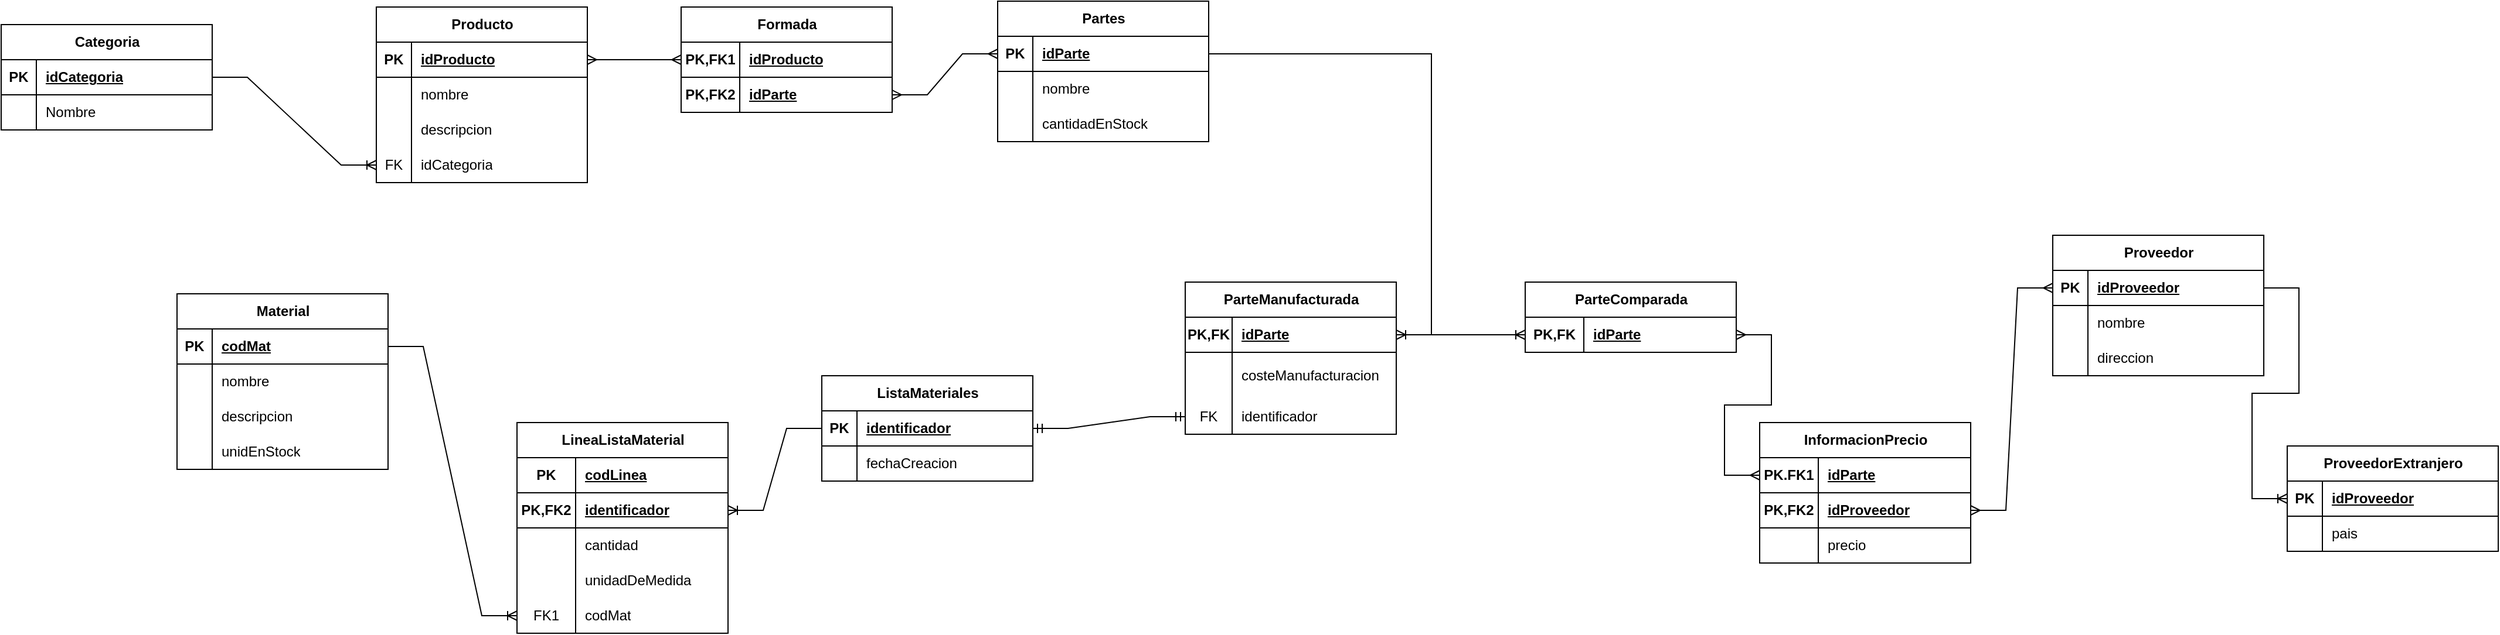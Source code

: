 <mxfile version="22.1.21" type="device">
  <diagram id="R2lEEEUBdFMjLlhIrx00" name="Page-1">
    <mxGraphModel dx="1434" dy="844" grid="1" gridSize="10" guides="1" tooltips="1" connect="1" arrows="1" fold="1" page="1" pageScale="1" pageWidth="850" pageHeight="1100" math="0" shadow="0" extFonts="Permanent Marker^https://fonts.googleapis.com/css?family=Permanent+Marker">
      <root>
        <mxCell id="0" />
        <mxCell id="1" parent="0" />
        <mxCell id="kxTUlNXV4-8Pl4U_znar-4" value="Categoria" style="shape=table;startSize=30;container=1;collapsible=1;childLayout=tableLayout;fixedRows=1;rowLines=0;fontStyle=1;align=center;resizeLast=1;html=1;" vertex="1" parent="1">
          <mxGeometry x="40" y="130" width="180" height="90" as="geometry" />
        </mxCell>
        <mxCell id="kxTUlNXV4-8Pl4U_znar-5" value="" style="shape=tableRow;horizontal=0;startSize=0;swimlaneHead=0;swimlaneBody=0;fillColor=none;collapsible=0;dropTarget=0;points=[[0,0.5],[1,0.5]];portConstraint=eastwest;top=0;left=0;right=0;bottom=1;" vertex="1" parent="kxTUlNXV4-8Pl4U_znar-4">
          <mxGeometry y="30" width="180" height="30" as="geometry" />
        </mxCell>
        <mxCell id="kxTUlNXV4-8Pl4U_znar-6" value="PK" style="shape=partialRectangle;connectable=0;fillColor=none;top=0;left=0;bottom=0;right=0;fontStyle=1;overflow=hidden;whiteSpace=wrap;html=1;" vertex="1" parent="kxTUlNXV4-8Pl4U_znar-5">
          <mxGeometry width="30" height="30" as="geometry">
            <mxRectangle width="30" height="30" as="alternateBounds" />
          </mxGeometry>
        </mxCell>
        <mxCell id="kxTUlNXV4-8Pl4U_znar-7" value="idCategoria" style="shape=partialRectangle;connectable=0;fillColor=none;top=0;left=0;bottom=0;right=0;align=left;spacingLeft=6;fontStyle=5;overflow=hidden;whiteSpace=wrap;html=1;" vertex="1" parent="kxTUlNXV4-8Pl4U_znar-5">
          <mxGeometry x="30" width="150" height="30" as="geometry">
            <mxRectangle width="150" height="30" as="alternateBounds" />
          </mxGeometry>
        </mxCell>
        <mxCell id="kxTUlNXV4-8Pl4U_znar-8" value="" style="shape=tableRow;horizontal=0;startSize=0;swimlaneHead=0;swimlaneBody=0;fillColor=none;collapsible=0;dropTarget=0;points=[[0,0.5],[1,0.5]];portConstraint=eastwest;top=0;left=0;right=0;bottom=0;" vertex="1" parent="kxTUlNXV4-8Pl4U_znar-4">
          <mxGeometry y="60" width="180" height="30" as="geometry" />
        </mxCell>
        <mxCell id="kxTUlNXV4-8Pl4U_znar-9" value="" style="shape=partialRectangle;connectable=0;fillColor=none;top=0;left=0;bottom=0;right=0;editable=1;overflow=hidden;whiteSpace=wrap;html=1;" vertex="1" parent="kxTUlNXV4-8Pl4U_znar-8">
          <mxGeometry width="30" height="30" as="geometry">
            <mxRectangle width="30" height="30" as="alternateBounds" />
          </mxGeometry>
        </mxCell>
        <mxCell id="kxTUlNXV4-8Pl4U_znar-10" value="Nombre" style="shape=partialRectangle;connectable=0;fillColor=none;top=0;left=0;bottom=0;right=0;align=left;spacingLeft=6;overflow=hidden;whiteSpace=wrap;html=1;" vertex="1" parent="kxTUlNXV4-8Pl4U_znar-8">
          <mxGeometry x="30" width="150" height="30" as="geometry">
            <mxRectangle width="150" height="30" as="alternateBounds" />
          </mxGeometry>
        </mxCell>
        <mxCell id="kxTUlNXV4-8Pl4U_znar-17" value="Producto" style="shape=table;startSize=30;container=1;collapsible=1;childLayout=tableLayout;fixedRows=1;rowLines=0;fontStyle=1;align=center;resizeLast=1;html=1;" vertex="1" parent="1">
          <mxGeometry x="360" y="115" width="180" height="150" as="geometry" />
        </mxCell>
        <mxCell id="kxTUlNXV4-8Pl4U_znar-18" value="" style="shape=tableRow;horizontal=0;startSize=0;swimlaneHead=0;swimlaneBody=0;fillColor=none;collapsible=0;dropTarget=0;points=[[0,0.5],[1,0.5]];portConstraint=eastwest;top=0;left=0;right=0;bottom=1;" vertex="1" parent="kxTUlNXV4-8Pl4U_znar-17">
          <mxGeometry y="30" width="180" height="30" as="geometry" />
        </mxCell>
        <mxCell id="kxTUlNXV4-8Pl4U_znar-19" value="PK" style="shape=partialRectangle;connectable=0;fillColor=none;top=0;left=0;bottom=0;right=0;fontStyle=1;overflow=hidden;whiteSpace=wrap;html=1;" vertex="1" parent="kxTUlNXV4-8Pl4U_znar-18">
          <mxGeometry width="30" height="30" as="geometry">
            <mxRectangle width="30" height="30" as="alternateBounds" />
          </mxGeometry>
        </mxCell>
        <mxCell id="kxTUlNXV4-8Pl4U_znar-20" value="idProducto" style="shape=partialRectangle;connectable=0;fillColor=none;top=0;left=0;bottom=0;right=0;align=left;spacingLeft=6;fontStyle=5;overflow=hidden;whiteSpace=wrap;html=1;" vertex="1" parent="kxTUlNXV4-8Pl4U_znar-18">
          <mxGeometry x="30" width="150" height="30" as="geometry">
            <mxRectangle width="150" height="30" as="alternateBounds" />
          </mxGeometry>
        </mxCell>
        <mxCell id="kxTUlNXV4-8Pl4U_znar-21" value="" style="shape=tableRow;horizontal=0;startSize=0;swimlaneHead=0;swimlaneBody=0;fillColor=none;collapsible=0;dropTarget=0;points=[[0,0.5],[1,0.5]];portConstraint=eastwest;top=0;left=0;right=0;bottom=0;" vertex="1" parent="kxTUlNXV4-8Pl4U_znar-17">
          <mxGeometry y="60" width="180" height="30" as="geometry" />
        </mxCell>
        <mxCell id="kxTUlNXV4-8Pl4U_znar-22" value="" style="shape=partialRectangle;connectable=0;fillColor=none;top=0;left=0;bottom=0;right=0;editable=1;overflow=hidden;whiteSpace=wrap;html=1;" vertex="1" parent="kxTUlNXV4-8Pl4U_znar-21">
          <mxGeometry width="30" height="30" as="geometry">
            <mxRectangle width="30" height="30" as="alternateBounds" />
          </mxGeometry>
        </mxCell>
        <mxCell id="kxTUlNXV4-8Pl4U_znar-23" value="nombre" style="shape=partialRectangle;connectable=0;fillColor=none;top=0;left=0;bottom=0;right=0;align=left;spacingLeft=6;overflow=hidden;whiteSpace=wrap;html=1;" vertex="1" parent="kxTUlNXV4-8Pl4U_znar-21">
          <mxGeometry x="30" width="150" height="30" as="geometry">
            <mxRectangle width="150" height="30" as="alternateBounds" />
          </mxGeometry>
        </mxCell>
        <mxCell id="kxTUlNXV4-8Pl4U_znar-24" value="" style="shape=tableRow;horizontal=0;startSize=0;swimlaneHead=0;swimlaneBody=0;fillColor=none;collapsible=0;dropTarget=0;points=[[0,0.5],[1,0.5]];portConstraint=eastwest;top=0;left=0;right=0;bottom=0;" vertex="1" parent="kxTUlNXV4-8Pl4U_znar-17">
          <mxGeometry y="90" width="180" height="30" as="geometry" />
        </mxCell>
        <mxCell id="kxTUlNXV4-8Pl4U_znar-25" value="" style="shape=partialRectangle;connectable=0;fillColor=none;top=0;left=0;bottom=0;right=0;editable=1;overflow=hidden;whiteSpace=wrap;html=1;" vertex="1" parent="kxTUlNXV4-8Pl4U_znar-24">
          <mxGeometry width="30" height="30" as="geometry">
            <mxRectangle width="30" height="30" as="alternateBounds" />
          </mxGeometry>
        </mxCell>
        <mxCell id="kxTUlNXV4-8Pl4U_znar-26" value="descripcion" style="shape=partialRectangle;connectable=0;fillColor=none;top=0;left=0;bottom=0;right=0;align=left;spacingLeft=6;overflow=hidden;whiteSpace=wrap;html=1;" vertex="1" parent="kxTUlNXV4-8Pl4U_znar-24">
          <mxGeometry x="30" width="150" height="30" as="geometry">
            <mxRectangle width="150" height="30" as="alternateBounds" />
          </mxGeometry>
        </mxCell>
        <mxCell id="kxTUlNXV4-8Pl4U_znar-31" value="" style="shape=tableRow;horizontal=0;startSize=0;swimlaneHead=0;swimlaneBody=0;fillColor=none;collapsible=0;dropTarget=0;points=[[0,0.5],[1,0.5]];portConstraint=eastwest;top=0;left=0;right=0;bottom=0;" vertex="1" parent="kxTUlNXV4-8Pl4U_znar-17">
          <mxGeometry y="120" width="180" height="30" as="geometry" />
        </mxCell>
        <mxCell id="kxTUlNXV4-8Pl4U_znar-32" value="FK" style="shape=partialRectangle;connectable=0;fillColor=none;top=0;left=0;bottom=0;right=0;fontStyle=0;overflow=hidden;whiteSpace=wrap;html=1;" vertex="1" parent="kxTUlNXV4-8Pl4U_znar-31">
          <mxGeometry width="30" height="30" as="geometry">
            <mxRectangle width="30" height="30" as="alternateBounds" />
          </mxGeometry>
        </mxCell>
        <mxCell id="kxTUlNXV4-8Pl4U_znar-33" value="idCategoria" style="shape=partialRectangle;connectable=0;fillColor=none;top=0;left=0;bottom=0;right=0;align=left;spacingLeft=6;fontStyle=0;overflow=hidden;whiteSpace=wrap;html=1;" vertex="1" parent="kxTUlNXV4-8Pl4U_znar-31">
          <mxGeometry x="30" width="150" height="30" as="geometry">
            <mxRectangle width="150" height="30" as="alternateBounds" />
          </mxGeometry>
        </mxCell>
        <mxCell id="kxTUlNXV4-8Pl4U_znar-34" value="" style="edgeStyle=entityRelationEdgeStyle;fontSize=12;html=1;endArrow=ERoneToMany;rounded=0;exitX=1;exitY=0.5;exitDx=0;exitDy=0;" edge="1" parent="1" source="kxTUlNXV4-8Pl4U_znar-5" target="kxTUlNXV4-8Pl4U_znar-31">
          <mxGeometry width="100" height="100" relative="1" as="geometry">
            <mxPoint x="370" y="480" as="sourcePoint" />
            <mxPoint x="470" y="380" as="targetPoint" />
          </mxGeometry>
        </mxCell>
        <mxCell id="kxTUlNXV4-8Pl4U_znar-35" value="Formada" style="shape=table;startSize=30;container=1;collapsible=1;childLayout=tableLayout;fixedRows=1;rowLines=0;fontStyle=1;align=center;resizeLast=1;html=1;" vertex="1" parent="1">
          <mxGeometry x="620" y="115" width="180" height="90" as="geometry" />
        </mxCell>
        <mxCell id="kxTUlNXV4-8Pl4U_znar-36" value="" style="shape=tableRow;horizontal=0;startSize=0;swimlaneHead=0;swimlaneBody=0;fillColor=none;collapsible=0;dropTarget=0;points=[[0,0.5],[1,0.5]];portConstraint=eastwest;top=0;left=0;right=0;bottom=1;" vertex="1" parent="kxTUlNXV4-8Pl4U_znar-35">
          <mxGeometry y="30" width="180" height="30" as="geometry" />
        </mxCell>
        <mxCell id="kxTUlNXV4-8Pl4U_znar-37" value="PK,FK1" style="shape=partialRectangle;connectable=0;fillColor=none;top=0;left=0;bottom=0;right=0;fontStyle=1;overflow=hidden;whiteSpace=wrap;html=1;" vertex="1" parent="kxTUlNXV4-8Pl4U_znar-36">
          <mxGeometry width="50" height="30" as="geometry">
            <mxRectangle width="50" height="30" as="alternateBounds" />
          </mxGeometry>
        </mxCell>
        <mxCell id="kxTUlNXV4-8Pl4U_znar-38" value="idProducto" style="shape=partialRectangle;connectable=0;fillColor=none;top=0;left=0;bottom=0;right=0;align=left;spacingLeft=6;fontStyle=5;overflow=hidden;whiteSpace=wrap;html=1;" vertex="1" parent="kxTUlNXV4-8Pl4U_znar-36">
          <mxGeometry x="50" width="130" height="30" as="geometry">
            <mxRectangle width="130" height="30" as="alternateBounds" />
          </mxGeometry>
        </mxCell>
        <mxCell id="kxTUlNXV4-8Pl4U_znar-48" value="" style="shape=tableRow;horizontal=0;startSize=0;swimlaneHead=0;swimlaneBody=0;fillColor=none;collapsible=0;dropTarget=0;points=[[0,0.5],[1,0.5]];portConstraint=eastwest;top=0;left=0;right=0;bottom=1;" vertex="1" parent="kxTUlNXV4-8Pl4U_znar-35">
          <mxGeometry y="60" width="180" height="30" as="geometry" />
        </mxCell>
        <mxCell id="kxTUlNXV4-8Pl4U_znar-49" value="PK,FK2" style="shape=partialRectangle;connectable=0;fillColor=none;top=0;left=0;bottom=0;right=0;fontStyle=1;overflow=hidden;whiteSpace=wrap;html=1;" vertex="1" parent="kxTUlNXV4-8Pl4U_znar-48">
          <mxGeometry width="50" height="30" as="geometry">
            <mxRectangle width="50" height="30" as="alternateBounds" />
          </mxGeometry>
        </mxCell>
        <mxCell id="kxTUlNXV4-8Pl4U_znar-50" value="idParte" style="shape=partialRectangle;connectable=0;fillColor=none;top=0;left=0;bottom=0;right=0;align=left;spacingLeft=6;fontStyle=5;overflow=hidden;whiteSpace=wrap;html=1;" vertex="1" parent="kxTUlNXV4-8Pl4U_znar-48">
          <mxGeometry x="50" width="130" height="30" as="geometry">
            <mxRectangle width="130" height="30" as="alternateBounds" />
          </mxGeometry>
        </mxCell>
        <mxCell id="kxTUlNXV4-8Pl4U_znar-51" value="Partes" style="shape=table;startSize=30;container=1;collapsible=1;childLayout=tableLayout;fixedRows=1;rowLines=0;fontStyle=1;align=center;resizeLast=1;html=1;" vertex="1" parent="1">
          <mxGeometry x="890" y="110" width="180" height="120" as="geometry" />
        </mxCell>
        <mxCell id="kxTUlNXV4-8Pl4U_znar-52" value="" style="shape=tableRow;horizontal=0;startSize=0;swimlaneHead=0;swimlaneBody=0;fillColor=none;collapsible=0;dropTarget=0;points=[[0,0.5],[1,0.5]];portConstraint=eastwest;top=0;left=0;right=0;bottom=1;" vertex="1" parent="kxTUlNXV4-8Pl4U_znar-51">
          <mxGeometry y="30" width="180" height="30" as="geometry" />
        </mxCell>
        <mxCell id="kxTUlNXV4-8Pl4U_znar-53" value="PK" style="shape=partialRectangle;connectable=0;fillColor=none;top=0;left=0;bottom=0;right=0;fontStyle=1;overflow=hidden;whiteSpace=wrap;html=1;" vertex="1" parent="kxTUlNXV4-8Pl4U_znar-52">
          <mxGeometry width="30" height="30" as="geometry">
            <mxRectangle width="30" height="30" as="alternateBounds" />
          </mxGeometry>
        </mxCell>
        <mxCell id="kxTUlNXV4-8Pl4U_znar-54" value="idParte" style="shape=partialRectangle;connectable=0;fillColor=none;top=0;left=0;bottom=0;right=0;align=left;spacingLeft=6;fontStyle=5;overflow=hidden;whiteSpace=wrap;html=1;" vertex="1" parent="kxTUlNXV4-8Pl4U_znar-52">
          <mxGeometry x="30" width="150" height="30" as="geometry">
            <mxRectangle width="150" height="30" as="alternateBounds" />
          </mxGeometry>
        </mxCell>
        <mxCell id="kxTUlNXV4-8Pl4U_znar-55" value="" style="shape=tableRow;horizontal=0;startSize=0;swimlaneHead=0;swimlaneBody=0;fillColor=none;collapsible=0;dropTarget=0;points=[[0,0.5],[1,0.5]];portConstraint=eastwest;top=0;left=0;right=0;bottom=0;" vertex="1" parent="kxTUlNXV4-8Pl4U_znar-51">
          <mxGeometry y="60" width="180" height="30" as="geometry" />
        </mxCell>
        <mxCell id="kxTUlNXV4-8Pl4U_znar-56" value="" style="shape=partialRectangle;connectable=0;fillColor=none;top=0;left=0;bottom=0;right=0;editable=1;overflow=hidden;whiteSpace=wrap;html=1;" vertex="1" parent="kxTUlNXV4-8Pl4U_znar-55">
          <mxGeometry width="30" height="30" as="geometry">
            <mxRectangle width="30" height="30" as="alternateBounds" />
          </mxGeometry>
        </mxCell>
        <mxCell id="kxTUlNXV4-8Pl4U_znar-57" value="nombre" style="shape=partialRectangle;connectable=0;fillColor=none;top=0;left=0;bottom=0;right=0;align=left;spacingLeft=6;overflow=hidden;whiteSpace=wrap;html=1;" vertex="1" parent="kxTUlNXV4-8Pl4U_znar-55">
          <mxGeometry x="30" width="150" height="30" as="geometry">
            <mxRectangle width="150" height="30" as="alternateBounds" />
          </mxGeometry>
        </mxCell>
        <mxCell id="kxTUlNXV4-8Pl4U_znar-58" value="" style="shape=tableRow;horizontal=0;startSize=0;swimlaneHead=0;swimlaneBody=0;fillColor=none;collapsible=0;dropTarget=0;points=[[0,0.5],[1,0.5]];portConstraint=eastwest;top=0;left=0;right=0;bottom=0;" vertex="1" parent="kxTUlNXV4-8Pl4U_znar-51">
          <mxGeometry y="90" width="180" height="30" as="geometry" />
        </mxCell>
        <mxCell id="kxTUlNXV4-8Pl4U_znar-59" value="" style="shape=partialRectangle;connectable=0;fillColor=none;top=0;left=0;bottom=0;right=0;editable=1;overflow=hidden;whiteSpace=wrap;html=1;" vertex="1" parent="kxTUlNXV4-8Pl4U_znar-58">
          <mxGeometry width="30" height="30" as="geometry">
            <mxRectangle width="30" height="30" as="alternateBounds" />
          </mxGeometry>
        </mxCell>
        <mxCell id="kxTUlNXV4-8Pl4U_znar-60" value="cantidadEnStock" style="shape=partialRectangle;connectable=0;fillColor=none;top=0;left=0;bottom=0;right=0;align=left;spacingLeft=6;overflow=hidden;whiteSpace=wrap;html=1;" vertex="1" parent="kxTUlNXV4-8Pl4U_znar-58">
          <mxGeometry x="30" width="150" height="30" as="geometry">
            <mxRectangle width="150" height="30" as="alternateBounds" />
          </mxGeometry>
        </mxCell>
        <mxCell id="kxTUlNXV4-8Pl4U_znar-64" value="" style="edgeStyle=entityRelationEdgeStyle;fontSize=12;html=1;endArrow=ERmany;startArrow=ERmany;rounded=0;" edge="1" parent="1" source="kxTUlNXV4-8Pl4U_znar-18" target="kxTUlNXV4-8Pl4U_znar-36">
          <mxGeometry width="100" height="100" relative="1" as="geometry">
            <mxPoint x="370" y="480" as="sourcePoint" />
            <mxPoint x="470" y="380" as="targetPoint" />
          </mxGeometry>
        </mxCell>
        <mxCell id="kxTUlNXV4-8Pl4U_znar-65" value="" style="edgeStyle=entityRelationEdgeStyle;fontSize=12;html=1;endArrow=ERmany;startArrow=ERmany;rounded=0;" edge="1" parent="1" source="kxTUlNXV4-8Pl4U_znar-48" target="kxTUlNXV4-8Pl4U_znar-52">
          <mxGeometry width="100" height="100" relative="1" as="geometry">
            <mxPoint x="370" y="480" as="sourcePoint" />
            <mxPoint x="470" y="380" as="targetPoint" />
          </mxGeometry>
        </mxCell>
        <mxCell id="kxTUlNXV4-8Pl4U_znar-66" value="ParteManufacturada" style="shape=table;startSize=30;container=1;collapsible=1;childLayout=tableLayout;fixedRows=1;rowLines=0;fontStyle=1;align=center;resizeLast=1;html=1;" vertex="1" parent="1">
          <mxGeometry x="1050" y="350" width="180" height="130" as="geometry" />
        </mxCell>
        <mxCell id="kxTUlNXV4-8Pl4U_znar-67" value="" style="shape=tableRow;horizontal=0;startSize=0;swimlaneHead=0;swimlaneBody=0;fillColor=none;collapsible=0;dropTarget=0;points=[[0,0.5],[1,0.5]];portConstraint=eastwest;top=0;left=0;right=0;bottom=1;" vertex="1" parent="kxTUlNXV4-8Pl4U_znar-66">
          <mxGeometry y="30" width="180" height="30" as="geometry" />
        </mxCell>
        <mxCell id="kxTUlNXV4-8Pl4U_znar-68" value="PK,FK" style="shape=partialRectangle;connectable=0;fillColor=none;top=0;left=0;bottom=0;right=0;fontStyle=1;overflow=hidden;whiteSpace=wrap;html=1;" vertex="1" parent="kxTUlNXV4-8Pl4U_znar-67">
          <mxGeometry width="40" height="30" as="geometry">
            <mxRectangle width="40" height="30" as="alternateBounds" />
          </mxGeometry>
        </mxCell>
        <mxCell id="kxTUlNXV4-8Pl4U_znar-69" value="idParte" style="shape=partialRectangle;connectable=0;fillColor=none;top=0;left=0;bottom=0;right=0;align=left;spacingLeft=6;fontStyle=5;overflow=hidden;whiteSpace=wrap;html=1;" vertex="1" parent="kxTUlNXV4-8Pl4U_znar-67">
          <mxGeometry x="40" width="140" height="30" as="geometry">
            <mxRectangle width="140" height="30" as="alternateBounds" />
          </mxGeometry>
        </mxCell>
        <mxCell id="kxTUlNXV4-8Pl4U_znar-70" value="" style="shape=tableRow;horizontal=0;startSize=0;swimlaneHead=0;swimlaneBody=0;fillColor=none;collapsible=0;dropTarget=0;points=[[0,0.5],[1,0.5]];portConstraint=eastwest;top=0;left=0;right=0;bottom=0;" vertex="1" parent="kxTUlNXV4-8Pl4U_znar-66">
          <mxGeometry y="60" width="180" height="40" as="geometry" />
        </mxCell>
        <mxCell id="kxTUlNXV4-8Pl4U_znar-71" value="" style="shape=partialRectangle;connectable=0;fillColor=none;top=0;left=0;bottom=0;right=0;editable=1;overflow=hidden;whiteSpace=wrap;html=1;" vertex="1" parent="kxTUlNXV4-8Pl4U_znar-70">
          <mxGeometry width="40" height="40" as="geometry">
            <mxRectangle width="40" height="40" as="alternateBounds" />
          </mxGeometry>
        </mxCell>
        <mxCell id="kxTUlNXV4-8Pl4U_znar-72" value="costeManufacturacion" style="shape=partialRectangle;connectable=0;fillColor=none;top=0;left=0;bottom=0;right=0;align=left;spacingLeft=6;overflow=hidden;whiteSpace=wrap;html=1;" vertex="1" parent="kxTUlNXV4-8Pl4U_znar-70">
          <mxGeometry x="40" width="140" height="40" as="geometry">
            <mxRectangle width="140" height="40" as="alternateBounds" />
          </mxGeometry>
        </mxCell>
        <mxCell id="kxTUlNXV4-8Pl4U_znar-184" value="" style="shape=tableRow;horizontal=0;startSize=0;swimlaneHead=0;swimlaneBody=0;fillColor=none;collapsible=0;dropTarget=0;points=[[0,0.5],[1,0.5]];portConstraint=eastwest;top=0;left=0;right=0;bottom=0;" vertex="1" parent="kxTUlNXV4-8Pl4U_znar-66">
          <mxGeometry y="100" width="180" height="30" as="geometry" />
        </mxCell>
        <mxCell id="kxTUlNXV4-8Pl4U_znar-185" value="FK" style="shape=partialRectangle;connectable=0;fillColor=none;top=0;left=0;bottom=0;right=0;fontStyle=0;overflow=hidden;whiteSpace=wrap;html=1;" vertex="1" parent="kxTUlNXV4-8Pl4U_znar-184">
          <mxGeometry width="40" height="30" as="geometry">
            <mxRectangle width="40" height="30" as="alternateBounds" />
          </mxGeometry>
        </mxCell>
        <mxCell id="kxTUlNXV4-8Pl4U_znar-186" value="identificador" style="shape=partialRectangle;connectable=0;fillColor=none;top=0;left=0;bottom=0;right=0;align=left;spacingLeft=6;fontStyle=0;overflow=hidden;whiteSpace=wrap;html=1;" vertex="1" parent="kxTUlNXV4-8Pl4U_znar-184">
          <mxGeometry x="40" width="140" height="30" as="geometry">
            <mxRectangle width="140" height="30" as="alternateBounds" />
          </mxGeometry>
        </mxCell>
        <mxCell id="kxTUlNXV4-8Pl4U_znar-79" value="ParteComparada" style="shape=table;startSize=30;container=1;collapsible=1;childLayout=tableLayout;fixedRows=1;rowLines=0;fontStyle=1;align=center;resizeLast=1;html=1;" vertex="1" parent="1">
          <mxGeometry x="1340" y="350" width="180" height="60" as="geometry" />
        </mxCell>
        <mxCell id="kxTUlNXV4-8Pl4U_znar-80" value="" style="shape=tableRow;horizontal=0;startSize=0;swimlaneHead=0;swimlaneBody=0;fillColor=none;collapsible=0;dropTarget=0;points=[[0,0.5],[1,0.5]];portConstraint=eastwest;top=0;left=0;right=0;bottom=1;" vertex="1" parent="kxTUlNXV4-8Pl4U_znar-79">
          <mxGeometry y="30" width="180" height="30" as="geometry" />
        </mxCell>
        <mxCell id="kxTUlNXV4-8Pl4U_znar-81" value="PK,FK" style="shape=partialRectangle;connectable=0;fillColor=none;top=0;left=0;bottom=0;right=0;fontStyle=1;overflow=hidden;whiteSpace=wrap;html=1;" vertex="1" parent="kxTUlNXV4-8Pl4U_znar-80">
          <mxGeometry width="50" height="30" as="geometry">
            <mxRectangle width="50" height="30" as="alternateBounds" />
          </mxGeometry>
        </mxCell>
        <mxCell id="kxTUlNXV4-8Pl4U_znar-82" value="idParte" style="shape=partialRectangle;connectable=0;fillColor=none;top=0;left=0;bottom=0;right=0;align=left;spacingLeft=6;fontStyle=5;overflow=hidden;whiteSpace=wrap;html=1;" vertex="1" parent="kxTUlNXV4-8Pl4U_znar-80">
          <mxGeometry x="50" width="130" height="30" as="geometry">
            <mxRectangle width="130" height="30" as="alternateBounds" />
          </mxGeometry>
        </mxCell>
        <mxCell id="kxTUlNXV4-8Pl4U_znar-92" value="" style="edgeStyle=entityRelationEdgeStyle;fontSize=12;html=1;endArrow=ERoneToMany;rounded=0;" edge="1" parent="1" source="kxTUlNXV4-8Pl4U_znar-52" target="kxTUlNXV4-8Pl4U_znar-67">
          <mxGeometry width="100" height="100" relative="1" as="geometry">
            <mxPoint x="870" y="480" as="sourcePoint" />
            <mxPoint x="970" y="380" as="targetPoint" />
          </mxGeometry>
        </mxCell>
        <mxCell id="kxTUlNXV4-8Pl4U_znar-94" value="" style="edgeStyle=orthogonalEdgeStyle;fontSize=12;html=1;endArrow=ERoneToMany;rounded=0;" edge="1" parent="1" source="kxTUlNXV4-8Pl4U_znar-52" target="kxTUlNXV4-8Pl4U_znar-80">
          <mxGeometry width="100" height="100" relative="1" as="geometry">
            <mxPoint x="870" y="480" as="sourcePoint" />
            <mxPoint x="970" y="380" as="targetPoint" />
            <Array as="points">
              <mxPoint x="1260" y="155" />
              <mxPoint x="1260" y="395" />
            </Array>
          </mxGeometry>
        </mxCell>
        <mxCell id="kxTUlNXV4-8Pl4U_znar-95" value="InformacionPrecio" style="shape=table;startSize=30;container=1;collapsible=1;childLayout=tableLayout;fixedRows=1;rowLines=0;fontStyle=1;align=center;resizeLast=1;html=1;" vertex="1" parent="1">
          <mxGeometry x="1540" y="470" width="180" height="120" as="geometry" />
        </mxCell>
        <mxCell id="kxTUlNXV4-8Pl4U_znar-96" value="" style="shape=tableRow;horizontal=0;startSize=0;swimlaneHead=0;swimlaneBody=0;fillColor=none;collapsible=0;dropTarget=0;points=[[0,0.5],[1,0.5]];portConstraint=eastwest;top=0;left=0;right=0;bottom=1;" vertex="1" parent="kxTUlNXV4-8Pl4U_znar-95">
          <mxGeometry y="30" width="180" height="30" as="geometry" />
        </mxCell>
        <mxCell id="kxTUlNXV4-8Pl4U_znar-97" value="PK.FK1" style="shape=partialRectangle;connectable=0;fillColor=none;top=0;left=0;bottom=0;right=0;fontStyle=1;overflow=hidden;whiteSpace=wrap;html=1;" vertex="1" parent="kxTUlNXV4-8Pl4U_znar-96">
          <mxGeometry width="50" height="30" as="geometry">
            <mxRectangle width="50" height="30" as="alternateBounds" />
          </mxGeometry>
        </mxCell>
        <mxCell id="kxTUlNXV4-8Pl4U_znar-98" value="idParte" style="shape=partialRectangle;connectable=0;fillColor=none;top=0;left=0;bottom=0;right=0;align=left;spacingLeft=6;fontStyle=5;overflow=hidden;whiteSpace=wrap;html=1;" vertex="1" parent="kxTUlNXV4-8Pl4U_znar-96">
          <mxGeometry x="50" width="130" height="30" as="geometry">
            <mxRectangle width="130" height="30" as="alternateBounds" />
          </mxGeometry>
        </mxCell>
        <mxCell id="kxTUlNXV4-8Pl4U_znar-108" value="" style="shape=tableRow;horizontal=0;startSize=0;swimlaneHead=0;swimlaneBody=0;fillColor=none;collapsible=0;dropTarget=0;points=[[0,0.5],[1,0.5]];portConstraint=eastwest;top=0;left=0;right=0;bottom=1;" vertex="1" parent="kxTUlNXV4-8Pl4U_znar-95">
          <mxGeometry y="60" width="180" height="30" as="geometry" />
        </mxCell>
        <mxCell id="kxTUlNXV4-8Pl4U_znar-109" value="PK,FK2" style="shape=partialRectangle;connectable=0;fillColor=none;top=0;left=0;bottom=0;right=0;fontStyle=1;overflow=hidden;whiteSpace=wrap;html=1;" vertex="1" parent="kxTUlNXV4-8Pl4U_znar-108">
          <mxGeometry width="50" height="30" as="geometry">
            <mxRectangle width="50" height="30" as="alternateBounds" />
          </mxGeometry>
        </mxCell>
        <mxCell id="kxTUlNXV4-8Pl4U_znar-110" value="idProveedor" style="shape=partialRectangle;connectable=0;fillColor=none;top=0;left=0;bottom=0;right=0;align=left;spacingLeft=6;fontStyle=5;overflow=hidden;whiteSpace=wrap;html=1;" vertex="1" parent="kxTUlNXV4-8Pl4U_znar-108">
          <mxGeometry x="50" width="130" height="30" as="geometry">
            <mxRectangle width="130" height="30" as="alternateBounds" />
          </mxGeometry>
        </mxCell>
        <mxCell id="kxTUlNXV4-8Pl4U_znar-99" value="" style="shape=tableRow;horizontal=0;startSize=0;swimlaneHead=0;swimlaneBody=0;fillColor=none;collapsible=0;dropTarget=0;points=[[0,0.5],[1,0.5]];portConstraint=eastwest;top=0;left=0;right=0;bottom=0;" vertex="1" parent="kxTUlNXV4-8Pl4U_znar-95">
          <mxGeometry y="90" width="180" height="30" as="geometry" />
        </mxCell>
        <mxCell id="kxTUlNXV4-8Pl4U_znar-100" value="" style="shape=partialRectangle;connectable=0;fillColor=none;top=0;left=0;bottom=0;right=0;editable=1;overflow=hidden;whiteSpace=wrap;html=1;" vertex="1" parent="kxTUlNXV4-8Pl4U_znar-99">
          <mxGeometry width="50" height="30" as="geometry">
            <mxRectangle width="50" height="30" as="alternateBounds" />
          </mxGeometry>
        </mxCell>
        <mxCell id="kxTUlNXV4-8Pl4U_znar-101" value="precio" style="shape=partialRectangle;connectable=0;fillColor=none;top=0;left=0;bottom=0;right=0;align=left;spacingLeft=6;overflow=hidden;whiteSpace=wrap;html=1;" vertex="1" parent="kxTUlNXV4-8Pl4U_znar-99">
          <mxGeometry x="50" width="130" height="30" as="geometry">
            <mxRectangle width="130" height="30" as="alternateBounds" />
          </mxGeometry>
        </mxCell>
        <mxCell id="kxTUlNXV4-8Pl4U_znar-111" value="Proveedor" style="shape=table;startSize=30;container=1;collapsible=1;childLayout=tableLayout;fixedRows=1;rowLines=0;fontStyle=1;align=center;resizeLast=1;html=1;" vertex="1" parent="1">
          <mxGeometry x="1790" y="310" width="180" height="120" as="geometry" />
        </mxCell>
        <mxCell id="kxTUlNXV4-8Pl4U_znar-112" value="" style="shape=tableRow;horizontal=0;startSize=0;swimlaneHead=0;swimlaneBody=0;fillColor=none;collapsible=0;dropTarget=0;points=[[0,0.5],[1,0.5]];portConstraint=eastwest;top=0;left=0;right=0;bottom=1;" vertex="1" parent="kxTUlNXV4-8Pl4U_znar-111">
          <mxGeometry y="30" width="180" height="30" as="geometry" />
        </mxCell>
        <mxCell id="kxTUlNXV4-8Pl4U_znar-113" value="PK" style="shape=partialRectangle;connectable=0;fillColor=none;top=0;left=0;bottom=0;right=0;fontStyle=1;overflow=hidden;whiteSpace=wrap;html=1;" vertex="1" parent="kxTUlNXV4-8Pl4U_znar-112">
          <mxGeometry width="30" height="30" as="geometry">
            <mxRectangle width="30" height="30" as="alternateBounds" />
          </mxGeometry>
        </mxCell>
        <mxCell id="kxTUlNXV4-8Pl4U_znar-114" value="idProveedor" style="shape=partialRectangle;connectable=0;fillColor=none;top=0;left=0;bottom=0;right=0;align=left;spacingLeft=6;fontStyle=5;overflow=hidden;whiteSpace=wrap;html=1;" vertex="1" parent="kxTUlNXV4-8Pl4U_znar-112">
          <mxGeometry x="30" width="150" height="30" as="geometry">
            <mxRectangle width="150" height="30" as="alternateBounds" />
          </mxGeometry>
        </mxCell>
        <mxCell id="kxTUlNXV4-8Pl4U_znar-115" value="" style="shape=tableRow;horizontal=0;startSize=0;swimlaneHead=0;swimlaneBody=0;fillColor=none;collapsible=0;dropTarget=0;points=[[0,0.5],[1,0.5]];portConstraint=eastwest;top=0;left=0;right=0;bottom=0;" vertex="1" parent="kxTUlNXV4-8Pl4U_znar-111">
          <mxGeometry y="60" width="180" height="30" as="geometry" />
        </mxCell>
        <mxCell id="kxTUlNXV4-8Pl4U_znar-116" value="" style="shape=partialRectangle;connectable=0;fillColor=none;top=0;left=0;bottom=0;right=0;editable=1;overflow=hidden;whiteSpace=wrap;html=1;" vertex="1" parent="kxTUlNXV4-8Pl4U_znar-115">
          <mxGeometry width="30" height="30" as="geometry">
            <mxRectangle width="30" height="30" as="alternateBounds" />
          </mxGeometry>
        </mxCell>
        <mxCell id="kxTUlNXV4-8Pl4U_znar-117" value="nombre" style="shape=partialRectangle;connectable=0;fillColor=none;top=0;left=0;bottom=0;right=0;align=left;spacingLeft=6;overflow=hidden;whiteSpace=wrap;html=1;" vertex="1" parent="kxTUlNXV4-8Pl4U_znar-115">
          <mxGeometry x="30" width="150" height="30" as="geometry">
            <mxRectangle width="150" height="30" as="alternateBounds" />
          </mxGeometry>
        </mxCell>
        <mxCell id="kxTUlNXV4-8Pl4U_znar-118" value="" style="shape=tableRow;horizontal=0;startSize=0;swimlaneHead=0;swimlaneBody=0;fillColor=none;collapsible=0;dropTarget=0;points=[[0,0.5],[1,0.5]];portConstraint=eastwest;top=0;left=0;right=0;bottom=0;" vertex="1" parent="kxTUlNXV4-8Pl4U_znar-111">
          <mxGeometry y="90" width="180" height="30" as="geometry" />
        </mxCell>
        <mxCell id="kxTUlNXV4-8Pl4U_znar-119" value="" style="shape=partialRectangle;connectable=0;fillColor=none;top=0;left=0;bottom=0;right=0;editable=1;overflow=hidden;whiteSpace=wrap;html=1;" vertex="1" parent="kxTUlNXV4-8Pl4U_znar-118">
          <mxGeometry width="30" height="30" as="geometry">
            <mxRectangle width="30" height="30" as="alternateBounds" />
          </mxGeometry>
        </mxCell>
        <mxCell id="kxTUlNXV4-8Pl4U_znar-120" value="direccion" style="shape=partialRectangle;connectable=0;fillColor=none;top=0;left=0;bottom=0;right=0;align=left;spacingLeft=6;overflow=hidden;whiteSpace=wrap;html=1;" vertex="1" parent="kxTUlNXV4-8Pl4U_znar-118">
          <mxGeometry x="30" width="150" height="30" as="geometry">
            <mxRectangle width="150" height="30" as="alternateBounds" />
          </mxGeometry>
        </mxCell>
        <mxCell id="kxTUlNXV4-8Pl4U_znar-124" value="" style="edgeStyle=entityRelationEdgeStyle;fontSize=12;html=1;endArrow=ERmany;startArrow=ERmany;rounded=0;" edge="1" parent="1" source="kxTUlNXV4-8Pl4U_znar-80" target="kxTUlNXV4-8Pl4U_znar-96">
          <mxGeometry width="100" height="100" relative="1" as="geometry">
            <mxPoint x="1190" y="480" as="sourcePoint" />
            <mxPoint x="1290" y="380" as="targetPoint" />
          </mxGeometry>
        </mxCell>
        <mxCell id="kxTUlNXV4-8Pl4U_znar-125" value="" style="edgeStyle=entityRelationEdgeStyle;fontSize=12;html=1;endArrow=ERmany;startArrow=ERmany;rounded=0;" edge="1" parent="1" source="kxTUlNXV4-8Pl4U_znar-108" target="kxTUlNXV4-8Pl4U_znar-112">
          <mxGeometry width="100" height="100" relative="1" as="geometry">
            <mxPoint x="1590" y="365" as="sourcePoint" />
            <mxPoint x="1690" y="265" as="targetPoint" />
            <Array as="points">
              <mxPoint x="1730" y="355" />
            </Array>
          </mxGeometry>
        </mxCell>
        <mxCell id="kxTUlNXV4-8Pl4U_znar-126" value="ProveedorExtranjero" style="shape=table;startSize=30;container=1;collapsible=1;childLayout=tableLayout;fixedRows=1;rowLines=0;fontStyle=1;align=center;resizeLast=1;html=1;" vertex="1" parent="1">
          <mxGeometry x="1990" y="490" width="180" height="90" as="geometry" />
        </mxCell>
        <mxCell id="kxTUlNXV4-8Pl4U_znar-127" value="" style="shape=tableRow;horizontal=0;startSize=0;swimlaneHead=0;swimlaneBody=0;fillColor=none;collapsible=0;dropTarget=0;points=[[0,0.5],[1,0.5]];portConstraint=eastwest;top=0;left=0;right=0;bottom=1;" vertex="1" parent="kxTUlNXV4-8Pl4U_znar-126">
          <mxGeometry y="30" width="180" height="30" as="geometry" />
        </mxCell>
        <mxCell id="kxTUlNXV4-8Pl4U_znar-128" value="PK" style="shape=partialRectangle;connectable=0;fillColor=none;top=0;left=0;bottom=0;right=0;fontStyle=1;overflow=hidden;whiteSpace=wrap;html=1;" vertex="1" parent="kxTUlNXV4-8Pl4U_znar-127">
          <mxGeometry width="30" height="30" as="geometry">
            <mxRectangle width="30" height="30" as="alternateBounds" />
          </mxGeometry>
        </mxCell>
        <mxCell id="kxTUlNXV4-8Pl4U_znar-129" value="idProveedor" style="shape=partialRectangle;connectable=0;fillColor=none;top=0;left=0;bottom=0;right=0;align=left;spacingLeft=6;fontStyle=5;overflow=hidden;whiteSpace=wrap;html=1;" vertex="1" parent="kxTUlNXV4-8Pl4U_znar-127">
          <mxGeometry x="30" width="150" height="30" as="geometry">
            <mxRectangle width="150" height="30" as="alternateBounds" />
          </mxGeometry>
        </mxCell>
        <mxCell id="kxTUlNXV4-8Pl4U_znar-130" value="" style="shape=tableRow;horizontal=0;startSize=0;swimlaneHead=0;swimlaneBody=0;fillColor=none;collapsible=0;dropTarget=0;points=[[0,0.5],[1,0.5]];portConstraint=eastwest;top=0;left=0;right=0;bottom=0;" vertex="1" parent="kxTUlNXV4-8Pl4U_znar-126">
          <mxGeometry y="60" width="180" height="30" as="geometry" />
        </mxCell>
        <mxCell id="kxTUlNXV4-8Pl4U_znar-131" value="" style="shape=partialRectangle;connectable=0;fillColor=none;top=0;left=0;bottom=0;right=0;editable=1;overflow=hidden;whiteSpace=wrap;html=1;" vertex="1" parent="kxTUlNXV4-8Pl4U_znar-130">
          <mxGeometry width="30" height="30" as="geometry">
            <mxRectangle width="30" height="30" as="alternateBounds" />
          </mxGeometry>
        </mxCell>
        <mxCell id="kxTUlNXV4-8Pl4U_znar-132" value="pais" style="shape=partialRectangle;connectable=0;fillColor=none;top=0;left=0;bottom=0;right=0;align=left;spacingLeft=6;overflow=hidden;whiteSpace=wrap;html=1;" vertex="1" parent="kxTUlNXV4-8Pl4U_znar-130">
          <mxGeometry x="30" width="150" height="30" as="geometry">
            <mxRectangle width="150" height="30" as="alternateBounds" />
          </mxGeometry>
        </mxCell>
        <mxCell id="kxTUlNXV4-8Pl4U_znar-139" value="" style="edgeStyle=entityRelationEdgeStyle;fontSize=12;html=1;endArrow=ERoneToMany;rounded=0;" edge="1" parent="1" source="kxTUlNXV4-8Pl4U_znar-112" target="kxTUlNXV4-8Pl4U_znar-127">
          <mxGeometry width="100" height="100" relative="1" as="geometry">
            <mxPoint x="1820" y="680" as="sourcePoint" />
            <mxPoint x="1920" y="580" as="targetPoint" />
          </mxGeometry>
        </mxCell>
        <mxCell id="kxTUlNXV4-8Pl4U_znar-140" value="Material" style="shape=table;startSize=30;container=1;collapsible=1;childLayout=tableLayout;fixedRows=1;rowLines=0;fontStyle=1;align=center;resizeLast=1;html=1;" vertex="1" parent="1">
          <mxGeometry x="190" y="360" width="180" height="150" as="geometry" />
        </mxCell>
        <mxCell id="kxTUlNXV4-8Pl4U_znar-141" value="" style="shape=tableRow;horizontal=0;startSize=0;swimlaneHead=0;swimlaneBody=0;fillColor=none;collapsible=0;dropTarget=0;points=[[0,0.5],[1,0.5]];portConstraint=eastwest;top=0;left=0;right=0;bottom=1;" vertex="1" parent="kxTUlNXV4-8Pl4U_znar-140">
          <mxGeometry y="30" width="180" height="30" as="geometry" />
        </mxCell>
        <mxCell id="kxTUlNXV4-8Pl4U_znar-142" value="PK" style="shape=partialRectangle;connectable=0;fillColor=none;top=0;left=0;bottom=0;right=0;fontStyle=1;overflow=hidden;whiteSpace=wrap;html=1;" vertex="1" parent="kxTUlNXV4-8Pl4U_znar-141">
          <mxGeometry width="30" height="30" as="geometry">
            <mxRectangle width="30" height="30" as="alternateBounds" />
          </mxGeometry>
        </mxCell>
        <mxCell id="kxTUlNXV4-8Pl4U_znar-143" value="codMat" style="shape=partialRectangle;connectable=0;fillColor=none;top=0;left=0;bottom=0;right=0;align=left;spacingLeft=6;fontStyle=5;overflow=hidden;whiteSpace=wrap;html=1;" vertex="1" parent="kxTUlNXV4-8Pl4U_znar-141">
          <mxGeometry x="30" width="150" height="30" as="geometry">
            <mxRectangle width="150" height="30" as="alternateBounds" />
          </mxGeometry>
        </mxCell>
        <mxCell id="kxTUlNXV4-8Pl4U_znar-144" value="" style="shape=tableRow;horizontal=0;startSize=0;swimlaneHead=0;swimlaneBody=0;fillColor=none;collapsible=0;dropTarget=0;points=[[0,0.5],[1,0.5]];portConstraint=eastwest;top=0;left=0;right=0;bottom=0;" vertex="1" parent="kxTUlNXV4-8Pl4U_znar-140">
          <mxGeometry y="60" width="180" height="30" as="geometry" />
        </mxCell>
        <mxCell id="kxTUlNXV4-8Pl4U_znar-145" value="" style="shape=partialRectangle;connectable=0;fillColor=none;top=0;left=0;bottom=0;right=0;editable=1;overflow=hidden;whiteSpace=wrap;html=1;" vertex="1" parent="kxTUlNXV4-8Pl4U_znar-144">
          <mxGeometry width="30" height="30" as="geometry">
            <mxRectangle width="30" height="30" as="alternateBounds" />
          </mxGeometry>
        </mxCell>
        <mxCell id="kxTUlNXV4-8Pl4U_znar-146" value="nombre" style="shape=partialRectangle;connectable=0;fillColor=none;top=0;left=0;bottom=0;right=0;align=left;spacingLeft=6;overflow=hidden;whiteSpace=wrap;html=1;" vertex="1" parent="kxTUlNXV4-8Pl4U_znar-144">
          <mxGeometry x="30" width="150" height="30" as="geometry">
            <mxRectangle width="150" height="30" as="alternateBounds" />
          </mxGeometry>
        </mxCell>
        <mxCell id="kxTUlNXV4-8Pl4U_znar-147" value="" style="shape=tableRow;horizontal=0;startSize=0;swimlaneHead=0;swimlaneBody=0;fillColor=none;collapsible=0;dropTarget=0;points=[[0,0.5],[1,0.5]];portConstraint=eastwest;top=0;left=0;right=0;bottom=0;" vertex="1" parent="kxTUlNXV4-8Pl4U_znar-140">
          <mxGeometry y="90" width="180" height="30" as="geometry" />
        </mxCell>
        <mxCell id="kxTUlNXV4-8Pl4U_znar-148" value="" style="shape=partialRectangle;connectable=0;fillColor=none;top=0;left=0;bottom=0;right=0;editable=1;overflow=hidden;whiteSpace=wrap;html=1;" vertex="1" parent="kxTUlNXV4-8Pl4U_znar-147">
          <mxGeometry width="30" height="30" as="geometry">
            <mxRectangle width="30" height="30" as="alternateBounds" />
          </mxGeometry>
        </mxCell>
        <mxCell id="kxTUlNXV4-8Pl4U_znar-149" value="descripcion" style="shape=partialRectangle;connectable=0;fillColor=none;top=0;left=0;bottom=0;right=0;align=left;spacingLeft=6;overflow=hidden;whiteSpace=wrap;html=1;" vertex="1" parent="kxTUlNXV4-8Pl4U_znar-147">
          <mxGeometry x="30" width="150" height="30" as="geometry">
            <mxRectangle width="150" height="30" as="alternateBounds" />
          </mxGeometry>
        </mxCell>
        <mxCell id="kxTUlNXV4-8Pl4U_znar-150" value="" style="shape=tableRow;horizontal=0;startSize=0;swimlaneHead=0;swimlaneBody=0;fillColor=none;collapsible=0;dropTarget=0;points=[[0,0.5],[1,0.5]];portConstraint=eastwest;top=0;left=0;right=0;bottom=0;" vertex="1" parent="kxTUlNXV4-8Pl4U_znar-140">
          <mxGeometry y="120" width="180" height="30" as="geometry" />
        </mxCell>
        <mxCell id="kxTUlNXV4-8Pl4U_znar-151" value="" style="shape=partialRectangle;connectable=0;fillColor=none;top=0;left=0;bottom=0;right=0;editable=1;overflow=hidden;whiteSpace=wrap;html=1;" vertex="1" parent="kxTUlNXV4-8Pl4U_znar-150">
          <mxGeometry width="30" height="30" as="geometry">
            <mxRectangle width="30" height="30" as="alternateBounds" />
          </mxGeometry>
        </mxCell>
        <mxCell id="kxTUlNXV4-8Pl4U_znar-152" value="unidEnStock" style="shape=partialRectangle;connectable=0;fillColor=none;top=0;left=0;bottom=0;right=0;align=left;spacingLeft=6;overflow=hidden;whiteSpace=wrap;html=1;" vertex="1" parent="kxTUlNXV4-8Pl4U_znar-150">
          <mxGeometry x="30" width="150" height="30" as="geometry">
            <mxRectangle width="150" height="30" as="alternateBounds" />
          </mxGeometry>
        </mxCell>
        <mxCell id="kxTUlNXV4-8Pl4U_znar-153" value="LineaListaMaterial" style="shape=table;startSize=30;container=1;collapsible=1;childLayout=tableLayout;fixedRows=1;rowLines=0;fontStyle=1;align=center;resizeLast=1;html=1;" vertex="1" parent="1">
          <mxGeometry x="480" y="470" width="180" height="180" as="geometry" />
        </mxCell>
        <mxCell id="kxTUlNXV4-8Pl4U_znar-154" value="" style="shape=tableRow;horizontal=0;startSize=0;swimlaneHead=0;swimlaneBody=0;fillColor=none;collapsible=0;dropTarget=0;points=[[0,0.5],[1,0.5]];portConstraint=eastwest;top=0;left=0;right=0;bottom=1;" vertex="1" parent="kxTUlNXV4-8Pl4U_znar-153">
          <mxGeometry y="30" width="180" height="30" as="geometry" />
        </mxCell>
        <mxCell id="kxTUlNXV4-8Pl4U_znar-155" value="PK" style="shape=partialRectangle;connectable=0;fillColor=none;top=0;left=0;bottom=0;right=0;fontStyle=1;overflow=hidden;whiteSpace=wrap;html=1;" vertex="1" parent="kxTUlNXV4-8Pl4U_znar-154">
          <mxGeometry width="50" height="30" as="geometry">
            <mxRectangle width="50" height="30" as="alternateBounds" />
          </mxGeometry>
        </mxCell>
        <mxCell id="kxTUlNXV4-8Pl4U_znar-156" value="codLinea" style="shape=partialRectangle;connectable=0;fillColor=none;top=0;left=0;bottom=0;right=0;align=left;spacingLeft=6;fontStyle=5;overflow=hidden;whiteSpace=wrap;html=1;" vertex="1" parent="kxTUlNXV4-8Pl4U_znar-154">
          <mxGeometry x="50" width="130" height="30" as="geometry">
            <mxRectangle width="130" height="30" as="alternateBounds" />
          </mxGeometry>
        </mxCell>
        <mxCell id="kxTUlNXV4-8Pl4U_znar-187" value="" style="shape=tableRow;horizontal=0;startSize=0;swimlaneHead=0;swimlaneBody=0;fillColor=none;collapsible=0;dropTarget=0;points=[[0,0.5],[1,0.5]];portConstraint=eastwest;top=0;left=0;right=0;bottom=1;" vertex="1" parent="kxTUlNXV4-8Pl4U_znar-153">
          <mxGeometry y="60" width="180" height="30" as="geometry" />
        </mxCell>
        <mxCell id="kxTUlNXV4-8Pl4U_znar-188" value="PK,FK2" style="shape=partialRectangle;connectable=0;fillColor=none;top=0;left=0;bottom=0;right=0;fontStyle=1;overflow=hidden;whiteSpace=wrap;html=1;" vertex="1" parent="kxTUlNXV4-8Pl4U_znar-187">
          <mxGeometry width="50" height="30" as="geometry">
            <mxRectangle width="50" height="30" as="alternateBounds" />
          </mxGeometry>
        </mxCell>
        <mxCell id="kxTUlNXV4-8Pl4U_znar-189" value="identificador" style="shape=partialRectangle;connectable=0;fillColor=none;top=0;left=0;bottom=0;right=0;align=left;spacingLeft=6;fontStyle=5;overflow=hidden;whiteSpace=wrap;html=1;" vertex="1" parent="kxTUlNXV4-8Pl4U_znar-187">
          <mxGeometry x="50" width="130" height="30" as="geometry">
            <mxRectangle width="130" height="30" as="alternateBounds" />
          </mxGeometry>
        </mxCell>
        <mxCell id="kxTUlNXV4-8Pl4U_znar-157" value="" style="shape=tableRow;horizontal=0;startSize=0;swimlaneHead=0;swimlaneBody=0;fillColor=none;collapsible=0;dropTarget=0;points=[[0,0.5],[1,0.5]];portConstraint=eastwest;top=0;left=0;right=0;bottom=0;" vertex="1" parent="kxTUlNXV4-8Pl4U_znar-153">
          <mxGeometry y="90" width="180" height="30" as="geometry" />
        </mxCell>
        <mxCell id="kxTUlNXV4-8Pl4U_znar-158" value="" style="shape=partialRectangle;connectable=0;fillColor=none;top=0;left=0;bottom=0;right=0;editable=1;overflow=hidden;whiteSpace=wrap;html=1;" vertex="1" parent="kxTUlNXV4-8Pl4U_znar-157">
          <mxGeometry width="50" height="30" as="geometry">
            <mxRectangle width="50" height="30" as="alternateBounds" />
          </mxGeometry>
        </mxCell>
        <mxCell id="kxTUlNXV4-8Pl4U_znar-159" value="cantidad" style="shape=partialRectangle;connectable=0;fillColor=none;top=0;left=0;bottom=0;right=0;align=left;spacingLeft=6;overflow=hidden;whiteSpace=wrap;html=1;" vertex="1" parent="kxTUlNXV4-8Pl4U_znar-157">
          <mxGeometry x="50" width="130" height="30" as="geometry">
            <mxRectangle width="130" height="30" as="alternateBounds" />
          </mxGeometry>
        </mxCell>
        <mxCell id="kxTUlNXV4-8Pl4U_znar-160" value="" style="shape=tableRow;horizontal=0;startSize=0;swimlaneHead=0;swimlaneBody=0;fillColor=none;collapsible=0;dropTarget=0;points=[[0,0.5],[1,0.5]];portConstraint=eastwest;top=0;left=0;right=0;bottom=0;" vertex="1" parent="kxTUlNXV4-8Pl4U_znar-153">
          <mxGeometry y="120" width="180" height="30" as="geometry" />
        </mxCell>
        <mxCell id="kxTUlNXV4-8Pl4U_znar-161" value="" style="shape=partialRectangle;connectable=0;fillColor=none;top=0;left=0;bottom=0;right=0;editable=1;overflow=hidden;whiteSpace=wrap;html=1;" vertex="1" parent="kxTUlNXV4-8Pl4U_znar-160">
          <mxGeometry width="50" height="30" as="geometry">
            <mxRectangle width="50" height="30" as="alternateBounds" />
          </mxGeometry>
        </mxCell>
        <mxCell id="kxTUlNXV4-8Pl4U_znar-162" value="unidadDeMedida" style="shape=partialRectangle;connectable=0;fillColor=none;top=0;left=0;bottom=0;right=0;align=left;spacingLeft=6;overflow=hidden;whiteSpace=wrap;html=1;" vertex="1" parent="kxTUlNXV4-8Pl4U_znar-160">
          <mxGeometry x="50" width="130" height="30" as="geometry">
            <mxRectangle width="130" height="30" as="alternateBounds" />
          </mxGeometry>
        </mxCell>
        <mxCell id="kxTUlNXV4-8Pl4U_znar-167" value="" style="shape=tableRow;horizontal=0;startSize=0;swimlaneHead=0;swimlaneBody=0;fillColor=none;collapsible=0;dropTarget=0;points=[[0,0.5],[1,0.5]];portConstraint=eastwest;top=0;left=0;right=0;bottom=0;" vertex="1" parent="kxTUlNXV4-8Pl4U_znar-153">
          <mxGeometry y="150" width="180" height="30" as="geometry" />
        </mxCell>
        <mxCell id="kxTUlNXV4-8Pl4U_znar-168" value="FK1" style="shape=partialRectangle;connectable=0;fillColor=none;top=0;left=0;bottom=0;right=0;fontStyle=0;overflow=hidden;whiteSpace=wrap;html=1;" vertex="1" parent="kxTUlNXV4-8Pl4U_znar-167">
          <mxGeometry width="50" height="30" as="geometry">
            <mxRectangle width="50" height="30" as="alternateBounds" />
          </mxGeometry>
        </mxCell>
        <mxCell id="kxTUlNXV4-8Pl4U_znar-169" value="codMat" style="shape=partialRectangle;connectable=0;fillColor=none;top=0;left=0;bottom=0;right=0;align=left;spacingLeft=6;fontStyle=0;overflow=hidden;whiteSpace=wrap;html=1;" vertex="1" parent="kxTUlNXV4-8Pl4U_znar-167">
          <mxGeometry x="50" width="130" height="30" as="geometry">
            <mxRectangle width="130" height="30" as="alternateBounds" />
          </mxGeometry>
        </mxCell>
        <mxCell id="kxTUlNXV4-8Pl4U_znar-170" value="" style="edgeStyle=entityRelationEdgeStyle;fontSize=12;html=1;endArrow=ERoneToMany;rounded=0;" edge="1" parent="1" source="kxTUlNXV4-8Pl4U_znar-141" target="kxTUlNXV4-8Pl4U_znar-167">
          <mxGeometry width="100" height="100" relative="1" as="geometry">
            <mxPoint x="730" y="580" as="sourcePoint" />
            <mxPoint x="830" y="480" as="targetPoint" />
          </mxGeometry>
        </mxCell>
        <mxCell id="kxTUlNXV4-8Pl4U_znar-171" value="ListaMateriales" style="shape=table;startSize=30;container=1;collapsible=1;childLayout=tableLayout;fixedRows=1;rowLines=0;fontStyle=1;align=center;resizeLast=1;html=1;" vertex="1" parent="1">
          <mxGeometry x="740" y="430" width="180" height="90" as="geometry" />
        </mxCell>
        <mxCell id="kxTUlNXV4-8Pl4U_znar-172" value="" style="shape=tableRow;horizontal=0;startSize=0;swimlaneHead=0;swimlaneBody=0;fillColor=none;collapsible=0;dropTarget=0;points=[[0,0.5],[1,0.5]];portConstraint=eastwest;top=0;left=0;right=0;bottom=1;" vertex="1" parent="kxTUlNXV4-8Pl4U_znar-171">
          <mxGeometry y="30" width="180" height="30" as="geometry" />
        </mxCell>
        <mxCell id="kxTUlNXV4-8Pl4U_znar-173" value="PK" style="shape=partialRectangle;connectable=0;fillColor=none;top=0;left=0;bottom=0;right=0;fontStyle=1;overflow=hidden;whiteSpace=wrap;html=1;" vertex="1" parent="kxTUlNXV4-8Pl4U_znar-172">
          <mxGeometry width="30" height="30" as="geometry">
            <mxRectangle width="30" height="30" as="alternateBounds" />
          </mxGeometry>
        </mxCell>
        <mxCell id="kxTUlNXV4-8Pl4U_znar-174" value="identificador" style="shape=partialRectangle;connectable=0;fillColor=none;top=0;left=0;bottom=0;right=0;align=left;spacingLeft=6;fontStyle=5;overflow=hidden;whiteSpace=wrap;html=1;" vertex="1" parent="kxTUlNXV4-8Pl4U_znar-172">
          <mxGeometry x="30" width="150" height="30" as="geometry">
            <mxRectangle width="150" height="30" as="alternateBounds" />
          </mxGeometry>
        </mxCell>
        <mxCell id="kxTUlNXV4-8Pl4U_znar-175" value="" style="shape=tableRow;horizontal=0;startSize=0;swimlaneHead=0;swimlaneBody=0;fillColor=none;collapsible=0;dropTarget=0;points=[[0,0.5],[1,0.5]];portConstraint=eastwest;top=0;left=0;right=0;bottom=0;" vertex="1" parent="kxTUlNXV4-8Pl4U_znar-171">
          <mxGeometry y="60" width="180" height="30" as="geometry" />
        </mxCell>
        <mxCell id="kxTUlNXV4-8Pl4U_znar-176" value="" style="shape=partialRectangle;connectable=0;fillColor=none;top=0;left=0;bottom=0;right=0;editable=1;overflow=hidden;whiteSpace=wrap;html=1;" vertex="1" parent="kxTUlNXV4-8Pl4U_znar-175">
          <mxGeometry width="30" height="30" as="geometry">
            <mxRectangle width="30" height="30" as="alternateBounds" />
          </mxGeometry>
        </mxCell>
        <mxCell id="kxTUlNXV4-8Pl4U_znar-177" value="fechaCreacion" style="shape=partialRectangle;connectable=0;fillColor=none;top=0;left=0;bottom=0;right=0;align=left;spacingLeft=6;overflow=hidden;whiteSpace=wrap;html=1;" vertex="1" parent="kxTUlNXV4-8Pl4U_znar-175">
          <mxGeometry x="30" width="150" height="30" as="geometry">
            <mxRectangle width="150" height="30" as="alternateBounds" />
          </mxGeometry>
        </mxCell>
        <mxCell id="kxTUlNXV4-8Pl4U_znar-190" value="" style="edgeStyle=entityRelationEdgeStyle;fontSize=12;html=1;endArrow=ERoneToMany;rounded=0;" edge="1" parent="1" source="kxTUlNXV4-8Pl4U_znar-172" target="kxTUlNXV4-8Pl4U_znar-187">
          <mxGeometry width="100" height="100" relative="1" as="geometry">
            <mxPoint x="730" y="580" as="sourcePoint" />
            <mxPoint x="830" y="480" as="targetPoint" />
          </mxGeometry>
        </mxCell>
        <mxCell id="kxTUlNXV4-8Pl4U_znar-191" value="" style="edgeStyle=entityRelationEdgeStyle;fontSize=12;html=1;endArrow=ERmandOne;startArrow=ERmandOne;rounded=0;" edge="1" parent="1" source="kxTUlNXV4-8Pl4U_znar-172" target="kxTUlNXV4-8Pl4U_znar-184">
          <mxGeometry width="100" height="100" relative="1" as="geometry">
            <mxPoint x="850" y="680" as="sourcePoint" />
            <mxPoint x="950" y="580" as="targetPoint" />
          </mxGeometry>
        </mxCell>
      </root>
    </mxGraphModel>
  </diagram>
</mxfile>
